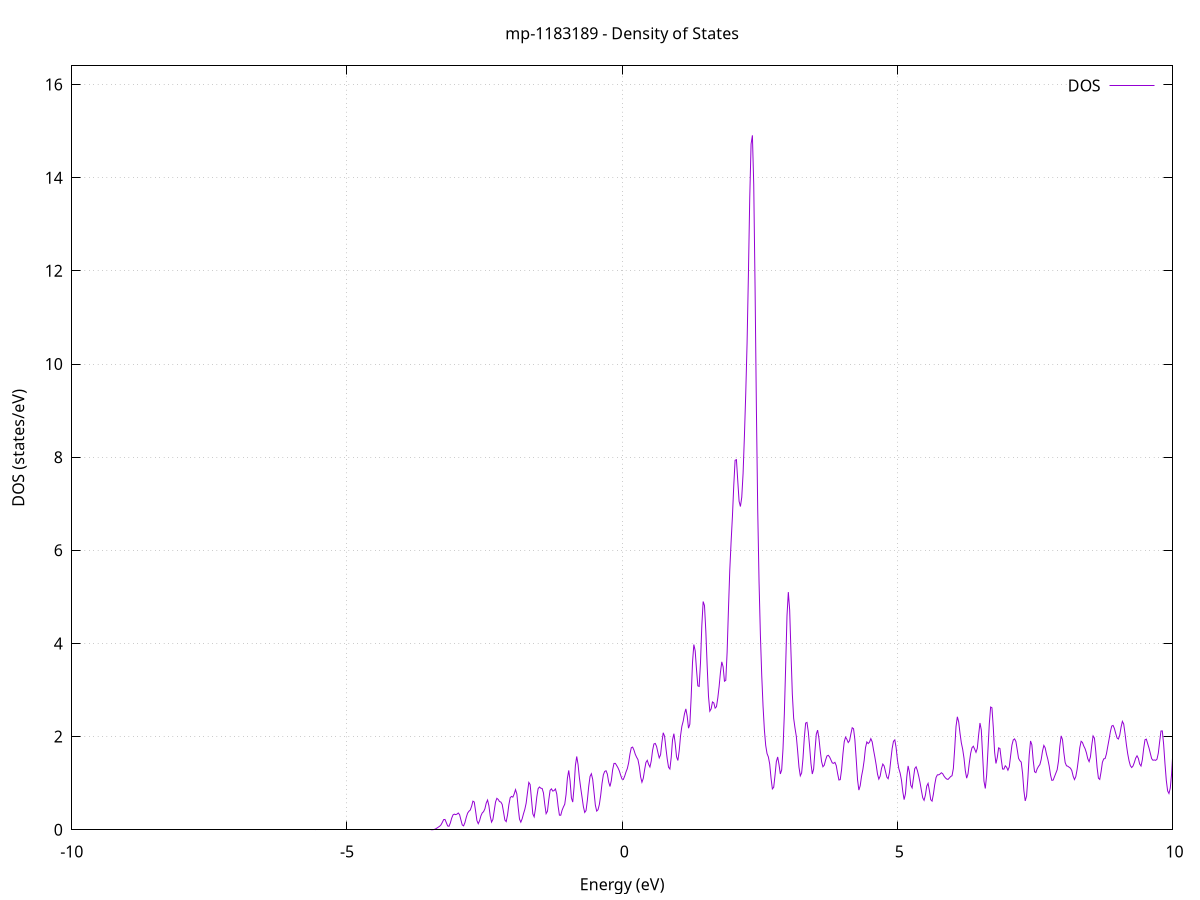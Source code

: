 set title 'mp-1183189 - Density of States'
set xlabel 'Energy (eV)'
set ylabel 'DOS (states/eV)'
set grid
set xrange [-10:10]
set yrange [0:16.401]
set xzeroaxis lt -1
set terminal png size 800,600
set output 'mp-1183189_dos_gnuplot.png'
plot '-' using 1:2 with lines title 'DOS'
-5.564800 0.000000
-5.540700 0.000000
-5.516500 0.000000
-5.492300 0.000000
-5.468100 0.000000
-5.443900 0.000000
-5.419700 0.000000
-5.395600 0.000000
-5.371400 0.000000
-5.347200 0.000000
-5.323000 0.000000
-5.298800 0.000000
-5.274700 0.000000
-5.250500 0.000000
-5.226300 0.000000
-5.202100 0.000000
-5.177900 0.000000
-5.153700 0.000000
-5.129600 0.000000
-5.105400 0.000000
-5.081200 0.000000
-5.057000 0.000000
-5.032800 0.000000
-5.008700 0.000000
-4.984500 0.000000
-4.960300 0.000000
-4.936100 0.000000
-4.911900 0.000000
-4.887800 0.000000
-4.863600 0.000000
-4.839400 0.000000
-4.815200 0.000000
-4.791000 0.000000
-4.766800 0.000000
-4.742700 0.000000
-4.718500 0.000000
-4.694300 0.000000
-4.670100 0.000000
-4.645900 0.000000
-4.621800 0.000000
-4.597600 0.000000
-4.573400 0.000000
-4.549200 0.000000
-4.525000 0.000000
-4.500800 0.000000
-4.476700 0.000000
-4.452500 0.000000
-4.428300 0.000000
-4.404100 0.000000
-4.379900 0.000000
-4.355800 0.000000
-4.331600 0.000000
-4.307400 0.000000
-4.283200 0.000000
-4.259000 0.000000
-4.234800 0.000000
-4.210700 0.000000
-4.186500 0.000000
-4.162300 0.000000
-4.138100 0.000000
-4.113900 0.000000
-4.089800 0.000000
-4.065600 0.000000
-4.041400 0.000000
-4.017200 0.000000
-3.993000 0.000000
-3.968800 0.000000
-3.944700 0.000000
-3.920500 0.000000
-3.896300 0.000000
-3.872100 0.000000
-3.847900 0.000000
-3.823800 0.000000
-3.799600 0.000000
-3.775400 0.000000
-3.751200 0.000000
-3.727000 0.000000
-3.702800 0.000000
-3.678700 0.000000
-3.654500 0.000000
-3.630300 0.000000
-3.606100 0.000000
-3.581900 0.000000
-3.557800 0.000000
-3.533600 0.000000
-3.509400 0.000000
-3.485200 0.000000
-3.461000 0.000300
-3.436800 0.001900
-3.412700 0.007500
-3.388500 0.019700
-3.364300 0.037600
-3.340100 0.057000
-3.315900 0.076300
-3.291800 0.104700
-3.267600 0.158500
-3.243400 0.218300
-3.219200 0.222000
-3.195000 0.154400
-3.170800 0.082600
-3.146700 0.074700
-3.122500 0.143300
-3.098300 0.245500
-3.074100 0.318000
-3.049900 0.335800
-3.025800 0.325700
-3.001600 0.335600
-2.977400 0.360300
-2.953200 0.323300
-2.929000 0.208100
-2.904800 0.102900
-2.880700 0.083900
-2.856500 0.155100
-2.832300 0.267200
-2.808100 0.357200
-2.783900 0.398000
-2.759800 0.423300
-2.735600 0.504100
-2.711400 0.614900
-2.687200 0.595900
-2.663000 0.401700
-2.638800 0.197800
-2.614700 0.130400
-2.590500 0.195000
-2.566300 0.298500
-2.542100 0.361700
-2.517900 0.389000
-2.493800 0.450300
-2.469600 0.573100
-2.445400 0.638600
-2.421200 0.516900
-2.397000 0.293000
-2.372900 0.164400
-2.348700 0.221400
-2.324500 0.410500
-2.300300 0.596300
-2.276100 0.675300
-2.251900 0.650700
-2.227800 0.605400
-2.203600 0.595200
-2.179400 0.544200
-2.155200 0.382200
-2.131000 0.209700
-2.106900 0.175100
-2.082700 0.316000
-2.058500 0.536500
-2.034300 0.689300
-2.010100 0.716200
-1.985900 0.701200
-1.961800 0.767900
-1.937600 0.862000
-1.913400 0.770100
-1.889200 0.481100
-1.865000 0.229300
-1.840900 0.163000
-1.816700 0.236400
-1.792500 0.343200
-1.768300 0.438900
-1.744100 0.571900
-1.719900 0.800900
-1.695800 1.016500
-1.671600 0.972200
-1.647400 0.651500
-1.623200 0.342300
-1.599000 0.277600
-1.574900 0.450200
-1.550700 0.706400
-1.526500 0.883900
-1.502300 0.918600
-1.478100 0.893200
-1.453900 0.886700
-1.429800 0.791600
-1.405600 0.544800
-1.381400 0.345900
-1.357200 0.397900
-1.333000 0.643500
-1.308900 0.847300
-1.284700 0.878700
-1.260500 0.830500
-1.236300 0.841600
-1.212100 0.876400
-1.187900 0.766700
-1.163800 0.509100
-1.139600 0.313300
-1.115400 0.312500
-1.091200 0.420000
-1.067000 0.490300
-1.042900 0.548900
-1.018700 0.761700
-0.994500 1.109300
-0.970300 1.274400
-0.946100 1.051300
-0.921900 0.685200
-0.897800 0.594300
-0.873600 0.916100
-0.849400 1.379900
-0.825200 1.574000
-0.801000 1.401100
-0.776900 1.117600
-0.752700 0.897700
-0.728500 0.697900
-0.704300 0.496800
-0.680100 0.372000
-0.655900 0.413800
-0.631800 0.636500
-0.607600 0.929900
-0.583400 1.144200
-0.559200 1.203000
-0.535000 1.081400
-0.510900 0.807500
-0.486700 0.528200
-0.462500 0.401200
-0.438300 0.430500
-0.414100 0.543200
-0.389900 0.739000
-0.365800 0.992900
-0.341600 1.178600
-0.317400 1.251800
-0.293200 1.268000
-0.269000 1.196800
-0.244900 1.024800
-0.220700 0.929100
-0.196500 1.058000
-0.172300 1.291300
-0.148100 1.424200
-0.123900 1.426100
-0.099800 1.380700
-0.075600 1.330500
-0.051400 1.264800
-0.027200 1.171900
-0.003000 1.090200
0.021100 1.080200
0.045300 1.149000
0.069500 1.239300
0.093700 1.313300
0.117900 1.436900
0.142000 1.627300
0.166200 1.761500
0.190400 1.775500
0.214600 1.711200
0.238800 1.619900
0.263000 1.557900
0.287100 1.506900
0.311300 1.360300
0.335500 1.136500
0.359700 1.020800
0.383900 1.104000
0.408000 1.286600
0.432200 1.445800
0.456400 1.491200
0.480600 1.405700
0.504800 1.347800
0.529000 1.477300
0.553100 1.705700
0.577300 1.841800
0.601500 1.854100
0.625700 1.789000
0.649900 1.658100
0.674000 1.543800
0.698200 1.610100
0.722400 1.876200
0.746600 2.083200
0.770800 2.008500
0.795000 1.756700
0.819100 1.520600
0.843300 1.342200
0.867500 1.304900
0.891700 1.553500
0.915900 1.932400
0.940000 2.063300
0.964200 1.853400
0.988400 1.567500
1.012600 1.487700
1.036800 1.694800
1.061000 2.017100
1.085100 2.221300
1.109300 2.332300
1.133500 2.493300
1.157700 2.595500
1.181900 2.438000
1.206000 2.180600
1.230200 2.265700
1.254400 2.855200
1.278600 3.595400
1.302800 3.976700
1.327000 3.842700
1.351100 3.441000
1.375300 3.089800
1.399500 3.077900
1.423700 3.588600
1.447900 4.386700
1.472000 4.900700
1.496200 4.813400
1.520400 4.264800
1.544600 3.528100
1.568800 2.869800
1.593000 2.545900
1.617100 2.595700
1.641300 2.744900
1.665500 2.723400
1.689700 2.611700
1.713900 2.643000
1.738000 2.829000
1.762200 3.077000
1.786400 3.380900
1.810600 3.605700
1.834800 3.497800
1.859000 3.189800
1.883100 3.209500
1.907300 3.809100
1.931500 4.726900
1.955700 5.572800
1.979900 6.184600
2.004000 6.730900
2.028200 7.393400
2.052400 7.932900
2.076600 7.946400
2.100800 7.491200
2.125000 7.052000
2.149100 6.940400
2.173300 7.139200
2.197500 7.648900
2.221700 8.451900
2.245900 9.369400
2.270000 10.448400
2.294200 11.922800
2.318400 13.559100
2.342600 14.721500
2.366800 14.909800
2.391000 13.855700
2.415100 11.656800
2.439300 9.044100
2.463500 6.862800
2.487700 5.312200
2.511900 4.186200
2.536000 3.325600
2.560200 2.651400
2.584400 2.148000
2.608600 1.811400
2.632800 1.635300
2.656900 1.563500
2.681100 1.411000
2.705300 1.109200
2.729500 0.877300
2.753700 0.911800
2.777900 1.172100
2.802000 1.464900
2.826200 1.563600
2.850400 1.398400
2.874600 1.198600
2.898800 1.284400
2.922900 1.738300
2.947100 2.485200
2.971300 3.516100
2.995500 4.595400
3.019700 5.103500
3.043900 4.717100
3.068000 3.796800
3.092200 2.914100
3.116400 2.394100
3.140600 2.185400
3.164800 2.005100
3.188900 1.690100
3.213100 1.344700
3.237300 1.158400
3.261500 1.221100
3.285700 1.528800
3.309900 1.973500
3.334000 2.290400
3.358200 2.305100
3.382400 2.102400
3.406600 1.786900
3.430800 1.424600
3.454900 1.197400
3.479100 1.302300
3.503300 1.688600
3.527500 2.052400
3.551700 2.139800
3.575900 1.962000
3.600000 1.689200
3.624200 1.461100
3.648400 1.353000
3.672600 1.387300
3.696800 1.498500
3.720900 1.584000
3.745100 1.599000
3.769300 1.563600
3.793500 1.501100
3.817700 1.435900
3.841900 1.426600
3.866000 1.447600
3.890200 1.378500
3.914400 1.212400
3.938600 1.069200
3.962800 1.076200
3.986900 1.292200
4.011100 1.623000
4.035300 1.890200
4.059500 1.989400
4.083700 1.941100
4.107900 1.873100
4.132000 1.912300
4.156200 2.058900
4.180400 2.190500
4.204600 2.168500
4.228800 1.934300
4.252900 1.519400
4.277100 1.074700
4.301300 0.851900
4.325500 0.944900
4.349700 1.147700
4.373900 1.294300
4.398000 1.494300
4.422200 1.764600
4.446400 1.885700
4.470600 1.851100
4.494800 1.881700
4.518900 1.955900
4.543100 1.887800
4.567300 1.717200
4.591500 1.563100
4.615700 1.392800
4.639900 1.195900
4.664000 1.088000
4.688200 1.152100
4.712400 1.314500
4.736600 1.410900
4.760800 1.369600
4.784900 1.249900
4.809100 1.131200
4.833300 1.095900
4.857500 1.231000
4.881700 1.498600
4.905900 1.744300
4.930000 1.899500
4.954200 1.929700
4.978400 1.761900
5.002600 1.493600
5.026800 1.314500
5.050900 1.218700
5.075100 1.067700
5.099300 0.821200
5.123500 0.647100
5.147700 0.771800
5.171800 1.137900
5.196000 1.370600
5.220200 1.235300
5.244400 0.956500
5.268600 0.899500
5.292800 1.105100
5.316900 1.314000
5.341100 1.351700
5.365300 1.268700
5.389500 1.149300
5.413700 1.007900
5.437800 0.841300
5.462000 0.686600
5.486200 0.632300
5.510400 0.745400
5.534600 0.938100
5.558800 0.996100
5.582900 0.841200
5.607100 0.646800
5.631300 0.615000
5.655500 0.763000
5.679700 0.970300
5.703800 1.123100
5.728000 1.179200
5.752200 1.179400
5.776400 1.197600
5.800600 1.224200
5.824800 1.202500
5.848900 1.151700
5.873100 1.114600
5.897300 1.089400
5.921500 1.081200
5.945700 1.112000
5.969800 1.143600
5.994000 1.160300
6.018200 1.317200
6.042400 1.739500
6.066600 2.217700
6.090800 2.425900
6.114900 2.316600
6.139100 2.071600
6.163300 1.865700
6.187500 1.727800
6.211700 1.536800
6.235800 1.265700
6.260000 1.107400
6.284200 1.201100
6.308400 1.438800
6.332600 1.643100
6.356800 1.760800
6.380900 1.793800
6.405100 1.731900
6.429300 1.662400
6.453500 1.750900
6.477700 2.040200
6.501800 2.291900
6.526000 2.143200
6.550200 1.588400
6.574400 1.045000
6.598600 0.886400
6.622800 1.170800
6.646900 1.714500
6.671100 2.272000
6.695300 2.635600
6.719500 2.619000
6.743700 2.197900
6.767800 1.668700
6.792000 1.423400
6.816200 1.548800
6.840400 1.758600
6.864600 1.744900
6.888800 1.507200
6.912900 1.303900
6.937100 1.303000
6.961300 1.373600
6.985500 1.343600
7.009700 1.278200
7.033800 1.349500
7.058000 1.581000
7.082200 1.815100
7.106400 1.927900
7.130600 1.951600
7.154800 1.894400
7.178900 1.718000
7.203100 1.533100
7.227300 1.483300
7.251500 1.453200
7.275700 1.215100
7.299800 0.838400
7.324000 0.619700
7.348200 0.722900
7.372400 1.111000
7.396600 1.603100
7.420800 1.907000
7.444900 1.823800
7.469100 1.491700
7.493300 1.246600
7.517500 1.227000
7.541700 1.309300
7.565800 1.361900
7.590000 1.399100
7.614200 1.508500
7.638400 1.690800
7.662600 1.811200
7.686700 1.759000
7.710900 1.621000
7.735100 1.512000
7.759300 1.369300
7.783500 1.176800
7.807700 1.060700
7.831800 1.067300
7.856000 1.141100
7.880200 1.214800
7.904400 1.288800
7.928600 1.476200
7.952700 1.795400
7.976900 2.016400
8.001100 1.935100
8.025300 1.660000
8.049500 1.444200
8.073700 1.374400
8.097800 1.364300
8.122000 1.342600
8.146200 1.322200
8.170400 1.270400
8.194600 1.151100
8.218700 1.077900
8.242900 1.141800
8.267100 1.297600
8.291300 1.517800
8.315500 1.763400
8.339700 1.900200
8.363800 1.874500
8.388000 1.798000
8.412200 1.739500
8.436400 1.649700
8.460600 1.525000
8.484700 1.462800
8.508900 1.565600
8.533100 1.814400
8.557300 2.014800
8.581500 1.967400
8.605700 1.682900
8.629800 1.339200
8.654000 1.108200
8.678200 1.081200
8.702400 1.246600
8.726600 1.449800
8.750700 1.522400
8.774900 1.528800
8.799100 1.627200
8.823300 1.786800
8.847500 1.942300
8.871700 2.107800
8.895800 2.226800
8.920000 2.240400
8.944200 2.175400
8.968400 2.067100
8.992600 1.971300
9.016700 1.948300
9.040900 2.029000
9.065100 2.200800
9.089300 2.327800
9.113500 2.269900
9.137700 2.064200
9.161800 1.830800
9.186000 1.633200
9.210200 1.482000
9.234400 1.376200
9.258600 1.336200
9.282700 1.368800
9.306900 1.445500
9.331100 1.537900
9.355300 1.587700
9.379500 1.533100
9.403700 1.412000
9.427800 1.369100
9.452000 1.501700
9.476200 1.745000
9.500400 1.933300
9.524600 1.946400
9.548700 1.850400
9.572900 1.756100
9.597100 1.641500
9.621300 1.527200
9.645500 1.492800
9.669700 1.499200
9.693800 1.490300
9.718000 1.515200
9.742200 1.645300
9.766400 1.889400
9.790600 2.121000
9.814700 2.122900
9.838900 1.836200
9.863100 1.423800
9.887300 1.061600
9.911500 0.834600
9.935700 0.779000
9.959800 0.897200
9.984000 1.204900
10.008200 1.702100
10.032400 2.190200
10.056600 2.367000
10.080700 2.251300
10.104900 2.159300
10.129100 2.219600
10.153300 2.246200
10.177500 2.063800
10.201600 1.763500
10.225800 1.496900
10.250000 1.249800
10.274200 1.053100
10.298400 1.044100
10.322600 1.247100
10.346700 1.579600
10.370900 1.990100
10.395100 2.411500
10.419300 2.723400
10.443500 2.856400
10.467600 2.779100
10.491800 2.474300
10.516000 2.053500
10.540200 1.673600
10.564400 1.412500
10.588600 1.341400
10.612700 1.498700
10.636900 1.791600
10.661100 2.004400
10.685300 1.961300
10.709500 1.696600
10.733600 1.400700
10.757800 1.230900
10.782000 1.215700
10.806200 1.297200
10.830400 1.420500
10.854600 1.648400
10.878700 2.054100
10.902900 2.452000
10.927100 2.557600
10.951300 2.302300
10.975500 1.811900
10.999600 1.311800
11.023800 1.043700
11.048000 1.108100
11.072200 1.395100
11.096400 1.661000
11.120600 1.743400
11.144700 1.726800
11.168900 1.775900
11.193100 1.866600
11.217300 1.832000
11.241500 1.671900
11.265600 1.608400
11.289800 1.768200
11.314000 2.010200
11.338200 2.100500
11.362400 1.958700
11.386600 1.712300
11.410700 1.546900
11.434900 1.579400
11.459100 1.798300
11.483300 2.053300
11.507500 2.225600
11.531600 2.313600
11.555800 2.284000
11.580000 2.106500
11.604200 1.891900
11.628400 1.788200
11.652600 1.864300
11.676700 2.091200
11.700900 2.362300
11.725100 2.568200
11.749300 2.620500
11.773500 2.463400
11.797600 2.157400
11.821800 1.901600
11.846000 1.823300
11.870200 1.838400
11.894400 1.885500
11.918600 1.993700
11.942700 2.059400
11.966900 1.927000
11.991100 1.649400
12.015300 1.462500
12.039500 1.583700
12.063600 2.022700
12.087800 2.561800
12.112000 2.958300
12.136200 3.021000
12.160400 2.689800
12.184600 2.234900
12.208700 2.002000
12.232900 2.007700
12.257100 2.093900
12.281300 2.212400
12.305500 2.410600
12.329600 2.660300
12.353800 2.773600
12.378000 2.569800
12.402200 2.127400
12.426400 1.740700
12.450600 1.583400
12.474700 1.613700
12.498900 1.740800
12.523100 1.894500
12.547300 2.044900
12.571500 2.214900
12.595600 2.390500
12.619800 2.458700
12.644000 2.359000
12.668200 2.216500
12.692400 2.139900
12.716500 2.065100
12.740700 1.967700
12.764900 1.890700
12.789100 1.777500
12.813300 1.603200
12.837500 1.502600
12.861600 1.579700
12.885800 1.758400
12.910000 1.909100
12.934200 1.978200
12.958400 1.997100
12.982500 2.064500
13.006700 2.235300
13.030900 2.384300
13.055100 2.336000
13.079300 2.074100
13.103500 1.682900
13.127600 1.296300
13.151800 1.094600
13.176000 1.168800
13.200200 1.492100
13.224400 1.997100
13.248500 2.548200
13.272700 2.902700
13.296900 2.876800
13.321100 2.612200
13.345300 2.515600
13.369500 2.820800
13.393600 3.308300
13.417800 3.539800
13.442000 3.292900
13.466200 2.775900
13.490400 2.431200
13.514500 2.379600
13.538700 2.310300
13.562900 2.075700
13.587100 1.897800
13.611300 1.905100
13.635500 1.939400
13.659600 1.850100
13.683800 1.713100
13.708000 1.695600
13.732200 1.780800
13.756400 1.813100
13.780500 1.723100
13.804700 1.529400
13.828900 1.337500
13.853100 1.354000
13.877300 1.690500
13.901500 2.154900
13.925600 2.365400
13.949800 2.143600
13.974000 1.715000
13.998200 1.407600
14.022400 1.299600
14.046500 1.289900
14.070700 1.284100
14.094900 1.238900
14.119100 1.239400
14.143300 1.468300
14.167500 1.924300
14.191600 2.293900
14.215800 2.317200
14.240000 2.124800
14.264200 2.010700
14.288400 2.050700
14.312500 2.059200
14.336700 1.937300
14.360900 1.924600
14.385100 2.199000
14.409300 2.446500
14.433500 2.314100
14.457600 2.010300
14.481800 1.946300
14.506000 2.158400
14.530200 2.471800
14.554400 2.769600
14.578500 2.957600
14.602700 3.064300
14.626900 3.196300
14.651100 3.285500
14.675300 3.221700
14.699500 3.079100
14.723600 2.945800
14.747800 2.712700
14.772000 2.286700
14.796200 1.838700
14.820400 1.576400
14.844500 1.455500
14.868700 1.387800
14.892900 1.488000
14.917100 1.837800
14.941300 2.295500
14.965500 2.674600
14.989600 2.871600
15.013800 2.847600
15.038000 2.643400
15.062200 2.345200
15.086400 2.079600
15.110500 2.006700
15.134700 2.159700
15.158900 2.386000
15.183100 2.497500
15.207300 2.486500
15.231400 2.486900
15.255600 2.464800
15.279800 2.277700
15.304000 1.995200
15.328200 1.796000
15.352400 1.696200
15.376500 1.594300
15.400700 1.492300
15.424900 1.536900
15.449100 1.838400
15.473300 2.275300
15.497400 2.468200
15.521600 2.139000
15.545800 1.524300
15.570000 1.154000
15.594200 1.285100
15.618400 1.731900
15.642500 2.150300
15.666700 2.326000
15.690900 2.230300
15.715100 1.992500
15.739300 1.792500
15.763400 1.692400
15.787600 1.630300
15.811800 1.578800
15.836000 1.654900
15.860200 1.925200
15.884400 2.214000
15.908500 2.352600
15.932700 2.376200
15.956900 2.324600
15.981100 2.184400
16.005300 2.013000
16.029400 1.854400
16.053600 1.741100
16.077800 1.775100
16.102000 1.901000
16.126200 1.899700
16.150400 1.794500
16.174500 1.809800
16.198700 1.972100
16.222900 2.092500
16.247100 2.084600
16.271300 2.127900
16.295400 2.417000
16.319600 2.784900
16.343800 2.868200
16.368000 2.667200
16.392200 2.476400
16.416400 2.409100
16.440500 2.420000
16.464700 2.463500
16.488900 2.428700
16.513100 2.233200
16.537300 1.985400
16.561400 1.856800
16.585600 1.857100
16.609800 1.850500
16.634000 1.740300
16.658200 1.578200
16.682400 1.496600
16.706500 1.593600
16.730700 1.851700
16.754900 2.065600
16.779100 2.037000
16.803300 1.816000
16.827400 1.577400
16.851600 1.483800
16.875800 1.585800
16.900000 1.658100
16.924200 1.468000
16.948400 1.172800
16.972500 1.104600
16.996700 1.287700
17.020900 1.426300
17.045100 1.390500
17.069300 1.449900
17.093400 1.822300
17.117600 2.283700
17.141800 2.483400
17.166000 2.439600
17.190200 2.424700
17.214400 2.490700
17.238500 2.462300
17.262700 2.246400
17.286900 1.894800
17.311100 1.537900
17.335300 1.333700
17.359400 1.340300
17.383600 1.481700
17.407800 1.718100
17.432000 2.070200
17.456200 2.426800
17.480400 2.608800
17.504500 2.610200
17.528700 2.545300
17.552900 2.522300
17.577100 2.569500
17.601300 2.475200
17.625400 2.049000
17.649600 1.509900
17.673800 1.196300
17.698000 1.174200
17.722200 1.316000
17.746300 1.498100
17.770500 1.683200
17.794700 1.920800
17.818900 2.217600
17.843100 2.448400
17.867300 2.483200
17.891400 2.363000
17.915600 2.265500
17.939800 2.305100
17.964000 2.441400
17.988200 2.546900
18.012300 2.528100
18.036500 2.372200
18.060700 2.156800
18.084900 2.082100
18.109100 2.277900
18.133300 2.536600
18.157400 2.591600
18.181600 2.501100
18.205800 2.406200
18.230000 2.312500
18.254200 2.286800
18.278300 2.421000
18.302500 2.565300
18.326700 2.441800
18.350900 2.071800
18.375100 1.839400
18.399300 2.019500
18.423400 2.427200
18.447600 2.618100
18.471800 2.363700
18.496000 1.914200
18.520200 1.689000
18.544300 1.763700
18.568500 1.904400
18.592700 1.947500
18.616900 1.872800
18.641100 1.721700
18.665300 1.586300
18.689400 1.585200
18.713600 1.759400
18.737800 1.986400
18.762000 2.141100
18.786200 2.252000
18.810300 2.325400
18.834500 2.258800
18.858700 2.154500
18.882900 2.265400
18.907100 2.527200
18.931300 2.664800
18.955400 2.596600
18.979600 2.462500
19.003800 2.468800
19.028000 2.608800
19.052200 2.654100
19.076300 2.600200
19.100500 2.653400
19.124700 2.823000
19.148900 2.956400
19.173100 2.943200
19.197300 2.783400
19.221400 2.679400
19.245600 2.830500
19.269800 3.024300
19.294000 2.839300
19.318200 2.313900
19.342300 1.931000
19.366500 1.901600
19.390700 1.991900
19.414900 2.073200
19.439100 2.257600
19.463300 2.523300
19.487400 2.703500
19.511600 2.720300
19.535800 2.644300
19.560000 2.624200
19.584200 2.696700
19.608300 2.780800
19.632500 2.860500
19.656700 2.938900
19.680900 2.977300
19.705100 2.980300
19.729300 2.963100
19.753400 2.884400
19.777600 2.697300
19.801800 2.426900
19.826000 2.156400
19.850200 1.971500
19.874300 1.949800
19.898500 2.113600
19.922700 2.343100
19.946900 2.466700
19.971100 2.432200
19.995200 2.281000
20.019400 2.084800
20.043600 1.905500
20.067800 1.743700
20.092000 1.647800
20.116200 1.761300
20.140300 2.165800
20.164500 2.738600
20.188700 3.192700
20.212900 3.274700
20.237100 2.985800
20.261200 2.639100
20.285400 2.538500
20.309600 2.636600
20.333800 2.719400
20.358000 2.702100
20.382200 2.543800
20.406300 2.269600
20.430500 2.107100
20.454700 2.142800
20.478900 2.119700
20.503100 1.915300
20.527200 1.812100
20.551400 1.990000
20.575600 2.178100
20.599800 2.123200
20.624000 1.935200
20.648200 1.816800
20.672300 1.891600
20.696500 2.218500
20.720700 2.646200
20.744900 2.858200
20.769100 2.735900
20.793200 2.519600
20.817400 2.543300
20.841600 2.818200
20.865800 2.981800
20.890000 2.819000
20.914200 2.641400
20.938300 2.840500
20.962500 3.316100
20.986700 3.619100
21.010900 3.451100
21.035100 2.900300
21.059200 2.300800
21.083400 1.933600
21.107600 1.840400
21.131800 1.854200
21.156000 1.815000
21.180200 1.750100
21.204300 1.794600
21.228500 1.968000
21.252700 2.116100
21.276900 2.170500
21.301100 2.272800
21.325200 2.460500
21.349400 2.541900
21.373600 2.407100
21.397800 2.180500
21.422000 2.033300
21.446200 2.078500
21.470300 2.429900
21.494500 3.051000
21.518700 3.560800
21.542900 3.610100
21.567100 3.365200
21.591200 3.209600
21.615400 3.224100
21.639600 3.175700
21.663800 2.859000
21.688000 2.407200
21.712200 2.122700
21.736300 2.003100
21.760500 1.794500
21.784700 1.538300
21.808900 1.616000
21.833100 2.150900
21.857200 2.745900
21.881400 3.042300
21.905600 3.171900
21.929800 3.300400
21.954000 3.206700
21.978200 2.748100
22.002300 2.230800
22.026500 1.982200
22.050700 1.931000
22.074900 1.830600
22.099100 1.720100
22.123200 1.833700
22.147400 2.116300
22.171600 2.270800
22.195800 2.184100
22.220000 1.990900
22.244200 1.904500
22.268300 2.074400
22.292500 2.440600
22.316700 2.747800
22.340900 2.776300
22.365100 2.602800
22.389200 2.528400
22.413400 2.634100
22.437600 2.697300
22.461800 2.580000
22.486000 2.347500
22.510100 2.139000
22.534300 2.102700
22.558500 2.267300
22.582700 2.475700
22.606900 2.561200
22.631100 2.507700
22.655200 2.387600
22.679400 2.253500
22.703600 2.147700
22.727800 2.115300
22.752000 2.169000
22.776100 2.297500
22.800300 2.458000
22.824500 2.532900
22.848700 2.415100
22.872900 2.227300
22.897100 2.224600
22.921200 2.389500
22.945400 2.505500
22.969600 2.567500
22.993800 2.686600
23.018000 2.840500
23.042100 3.049500
23.066300 3.422900
23.090500 3.873500
23.114700 4.039500
23.138900 3.630400
23.163100 2.848500
23.187200 2.206500
23.211400 1.989600
23.235600 2.186200
23.259800 2.626100
23.284000 2.951300
23.308100 2.847900
23.332300 2.465100
23.356500 2.285600
23.380700 2.532200
23.404900 2.950000
23.429100 3.209100
23.453200 3.353100
23.477400 3.561700
23.501600 3.560200
23.525800 2.975700
23.550000 2.148400
23.574100 1.820600
23.598300 2.238400
23.622500 2.930500
23.646700 3.237500
23.670900 3.016900
23.695100 2.647000
23.719200 2.381000
23.743400 2.156300
23.767600 1.943300
23.791800 1.849900
23.816000 1.910700
23.840100 2.095900
23.864300 2.446900
23.888500 2.876800
23.912700 3.089800
23.936900 2.985000
23.961100 2.742900
23.985200 2.494500
24.009400 2.287300
24.033600 2.221900
24.057800 2.360700
24.082000 2.526500
24.106100 2.464600
24.130300 2.250900
24.154500 2.203400
24.178700 2.486300
24.202900 3.025500
24.227100 3.614200
24.251200 4.000200
24.275400 4.062400
24.299600 3.919600
24.323800 3.765900
24.348000 3.549500
24.372100 3.038400
24.396300 2.365200
24.420500 2.019700
24.444700 2.230700
24.468900 2.715100
24.493100 3.008500
24.517200 2.941700
24.541400 2.738100
24.565600 2.582400
24.589800 2.447000
24.614000 2.345800
24.638100 2.262700
24.662300 2.083700
24.686500 1.884000
24.710700 1.830500
24.734900 1.841300
24.759100 1.809200
24.783200 1.927900
24.807400 2.379100
24.831600 2.955300
24.855800 3.277000
24.880000 3.208800
24.904100 2.930600
24.928300 2.688000
24.952500 2.601500
24.976700 2.642800
25.000900 2.634200
25.025000 2.450900
25.049200 2.245500
25.073400 2.253600
25.097600 2.500600
25.121800 2.767200
25.146000 2.807600
25.170100 2.676500
25.194300 2.635600
25.218500 2.741300
25.242700 2.838900
25.266900 2.877900
25.291000 2.925500
25.315200 2.897500
25.339400 2.698500
25.363600 2.529900
25.387800 2.588300
25.412000 2.787200
25.436100 3.002300
25.460300 3.186900
25.484500 3.254700
25.508700 3.143800
25.532900 3.002700
25.557000 3.045400
25.581200 3.172400
25.605400 3.081800
25.629600 2.809900
25.653800 2.735600
25.678000 2.966500
25.702100 3.181100
25.726300 3.196900
25.750500 3.171700
25.774700 3.144600
25.798900 2.971400
25.823000 2.724300
25.847200 2.646800
25.871400 2.814800
25.895600 3.072600
25.919800 3.172900
25.944000 2.997300
25.968100 2.692900
25.992300 2.473600
26.016500 2.384600
26.040700 2.409700
26.064900 2.592800
26.089000 2.819200
26.113200 2.811400
26.137400 2.620000
26.161600 2.601800
26.185800 2.771000
26.210000 2.783200
26.234100 2.523300
26.258300 2.193000
26.282500 2.061900
26.306700 2.346400
26.330900 2.897900
26.355000 3.180800
26.379200 2.954700
26.403400 2.545700
26.427600 2.329800
26.451800 2.352000
26.476000 2.460000
26.500100 2.579800
26.524300 2.760900
26.548500 3.005700
26.572700 3.238800
26.596900 3.361600
26.621000 3.275900
26.645200 3.052000
26.669400 2.817000
26.693600 2.522400
26.717800 2.205800
26.742000 2.047900
26.766100 2.036200
26.790300 1.999200
26.814500 1.926400
26.838700 1.970300
26.862900 2.181900
26.887000 2.476900
26.911200 2.744400
26.935400 2.907600
26.959600 3.034100
26.983800 3.281900
27.008000 3.624800
27.032100 3.826800
27.056300 3.770100
27.080500 3.526600
27.104700 3.155800
27.128900 2.717600
27.153000 2.316200
27.177200 2.072500
27.201400 2.085000
27.225600 2.328700
27.249800 2.676500
27.274000 3.039200
27.298100 3.404700
27.322300 3.667900
27.346500 3.572300
27.370700 3.064200
27.394900 2.542200
27.419000 2.382700
27.443200 2.418300
27.467400 2.350300
27.491600 2.307800
27.515800 2.535500
27.539900 2.937000
27.564100 3.295800
27.588300 3.564300
27.612500 3.648500
27.636700 3.388900
27.660900 2.942700
27.685000 2.714600
27.709200 2.895700
27.733400 3.237500
27.757600 3.272400
27.781800 2.850000
27.805900 2.402000
27.830100 2.420700
27.854300 2.853900
27.878500 3.320200
27.902700 3.588200
27.926900 3.600000
27.951000 3.367100
27.975200 3.041800
27.999400 2.836100
28.023600 2.803400
28.047800 2.819700
28.071900 2.750100
28.096100 2.625700
28.120300 2.570000
28.144500 2.637100
28.168700 2.813900
28.192900 2.943500
28.217000 2.816500
28.241200 2.551700
28.265400 2.500600
28.289600 2.672200
28.313800 2.701100
28.337900 2.419100
28.362100 2.021900
28.386300 1.701900
28.410500 1.553200
28.434700 1.695300
28.458900 2.096900
28.483000 2.448900
28.507200 2.481400
28.531400 2.254300
28.555600 1.970200
28.579800 1.778800
28.603900 1.837800
28.628100 2.168400
28.652300 2.550600
28.676500 2.836300
28.700700 3.032900
28.724900 3.116000
28.749000 3.155900
28.773200 3.286400
28.797400 3.430400
28.821600 3.419000
28.845800 3.258700
28.869900 3.105300
28.894100 3.114000
28.918300 3.265200
28.942500 3.347400
28.966700 3.320800
28.990900 3.386700
29.015000 3.535800
29.039200 3.530500
29.063400 3.262200
29.087600 2.803600
29.111800 2.375200
29.135900 2.207800
29.160100 2.276000
29.184300 2.384700
29.208500 2.449900
29.232700 2.462600
29.256900 2.327700
29.281000 2.040900
29.305200 1.861800
29.329400 2.063700
29.353600 2.622800
29.377800 3.177900
29.401900 3.399800
29.426100 3.354500
29.450300 3.264200
29.474500 3.146500
29.498700 2.896900
29.522900 2.586600
29.547000 2.435800
29.571200 2.526300
29.595400 2.780900
29.619600 3.146600
29.643800 3.567200
29.667900 3.765100
29.692100 3.442100
29.716300 2.792500
29.740500 2.363800
29.764700 2.460700
29.788900 2.928900
29.813000 3.378200
29.837200 3.541100
29.861400 3.404000
29.885600 3.106600
29.909800 2.900000
29.933900 2.980700
29.958100 3.199800
29.982300 3.233800
30.006500 3.084300
30.030700 2.961700
30.054800 2.832900
30.079000 2.612600
30.103200 2.499500
30.127400 2.718700
30.151600 3.155400
30.175800 3.418200
30.199900 3.313300
30.224100 3.108200
30.248300 3.110900
30.272500 3.313200
30.296700 3.600900
30.320800 3.938600
30.345000 4.260400
30.369200 4.373500
30.393400 4.084800
30.417600 3.465500
30.441800 2.877400
30.465900 2.640900
30.490100 2.733100
30.514300 2.853200
30.538500 2.784300
30.562700 2.630200
30.586800 2.622400
30.611000 2.806100
30.635200 3.029400
30.659400 3.137300
30.683600 3.060600
30.707800 2.840700
30.731900 2.670400
30.756100 2.760800
30.780300 3.123900
30.804500 3.524800
30.828700 3.576500
30.852800 3.091700
30.877000 2.367800
30.901200 1.876000
30.925400 1.830000
30.949600 2.130400
30.973800 2.512700
30.997900 2.781200
31.022100 2.989700
31.046300 3.237900
31.070500 3.370200
31.094700 3.242300
31.118800 3.059600
31.143000 3.069300
31.167200 3.263500
31.191400 3.558600
31.215600 3.832600
31.239800 3.831500
31.263900 3.490400
31.288100 3.127000
31.312300 2.999200
31.336500 3.004300
31.360700 2.958500
31.384800 2.838000
31.409000 2.688400
31.433200 2.599300
31.457400 2.700200
31.481600 2.910100
31.505800 2.950700
31.529900 2.698100
31.554100 2.270600
31.578300 1.910700
31.602500 1.811900
31.626700 1.912600
31.650800 2.000900
31.675000 1.987700
31.699200 1.951200
31.723400 1.973000
31.747600 2.052300
31.771800 2.202100
31.795900 2.416400
31.820100 2.567200
31.844300 2.538400
31.868500 2.357500
31.892700 2.153900
31.916800 2.075800
31.941000 2.143900
31.965200 2.176600
31.989400 2.011500
32.013600 1.753000
32.037800 1.635100
32.061900 1.708200
32.086100 1.823400
32.110300 1.844600
32.134500 1.849000
32.158700 2.083500
32.182800 2.605800
32.207000 3.146500
32.231200 3.387300
32.255400 3.197300
32.279600 2.682000
32.303800 2.148800
32.327900 1.844400
32.352100 1.735000
32.376300 1.701700
32.400500 1.723900
32.424700 1.812600
32.448800 1.952700
32.473000 2.094000
32.497200 2.142000
32.521400 2.044800
32.545600 1.874700
32.569700 1.748900
32.593900 1.719900
32.618100 1.694700
32.642300 1.525000
32.666500 1.298500
32.690700 1.302300
32.714800 1.601400
32.739000 1.898800
32.763200 1.888200
32.787400 1.580300
32.811600 1.226200
32.835700 1.042200
32.859900 1.079600
32.884100 1.303500
32.908300 1.685300
32.932500 2.157000
32.956700 2.485200
32.980800 2.453700
33.005000 2.205200
33.029200 2.002200
33.053400 1.851100
33.077600 1.695000
33.101700 1.638900
33.125900 1.761200
33.150100 1.949600
33.174300 2.056400
33.198500 2.026100
33.222700 1.856200
33.246800 1.658800
33.271000 1.660700
33.295200 1.971000
33.319400 2.444200
33.343600 2.797800
33.367700 2.859800
33.391900 2.738300
33.416100 2.733400
33.440300 2.992100
33.464500 3.238600
33.488700 3.130700
33.512800 2.813000
33.537000 2.611700
33.561200 2.504300
33.585400 2.401200
33.609600 2.348000
33.633700 2.310300
33.657900 2.273300
33.682100 2.323000
33.706300 2.450100
33.730500 2.595700
33.754700 2.794100
33.778800 3.023600
33.803000 3.140500
33.827200 3.059600
33.851400 2.791700
33.875600 2.373300
33.899700 1.932500
33.923900 1.666700
33.948100 1.638700
33.972300 1.772000
33.996500 2.031000
34.020700 2.409700
34.044800 2.763600
34.069000 2.927700
34.093200 2.877100
34.117400 2.625700
34.141600 2.361700
34.165700 2.392100
34.189900 2.629600
34.214100 2.696100
34.238300 2.514400
34.262500 2.367400
34.286700 2.478700
34.310800 2.729400
34.335000 2.831700
34.359200 2.675800
34.383400 2.405700
34.407600 2.243500
34.431700 2.268200
34.455900 2.359100
34.480100 2.362800
34.504300 2.209700
34.528500 1.929500
34.552700 1.668800
34.576800 1.600000
34.601000 1.766300
34.625200 2.042100
34.649400 2.286600
34.673600 2.520900
34.697700 2.866500
34.721900 3.329500
34.746100 3.628200
34.770300 3.400900
34.794500 2.772800
34.818700 2.308000
34.842800 2.312800
34.867000 2.546000
34.891200 2.623400
34.915400 2.515000
34.939600 2.432900
34.963700 2.434700
34.987900 2.426500
35.012100 2.350300
35.036300 2.224700
35.060500 2.136500
35.084600 2.179900
35.108800 2.330200
35.133000 2.540900
35.157200 2.874300
35.181400 3.266500
35.205600 3.474500
35.229700 3.410700
35.253900 3.262200
35.278100 3.294100
35.302300 3.504900
35.326500 3.580800
35.350600 3.375100
35.374800 3.060600
35.399000 2.823400
35.423200 2.756000
35.447400 2.816800
35.471600 2.860800
35.495700 2.909000
35.519900 3.068700
35.544100 3.171000
35.568300 2.965000
35.592500 2.556900
35.616600 2.282400
35.640800 2.294700
35.665000 2.473600
35.689200 2.598600
35.713400 2.530600
35.737600 2.288900
35.761700 2.043200
35.785900 2.039700
35.810100 2.421700
35.834300 3.031700
35.858500 3.444200
35.882600 3.437100
35.906800 3.299700
35.931000 3.304000
35.955200 3.267600
35.979400 3.084000
36.003600 3.065000
36.027700 3.375800
36.051900 3.697600
36.076100 3.694800
36.100300 3.505100
36.124500 3.475200
36.148600 3.528300
36.172800 3.277600
36.197000 2.733300
36.221200 2.405800
36.245400 2.598300
36.269600 2.978800
36.293700 3.063700
36.317900 2.804100
36.342100 2.439200
36.366300 2.104700
36.390500 1.895500
36.414600 1.972000
36.438800 2.338700
36.463000 2.799100
36.487200 3.241900
36.511400 3.668400
36.535600 3.906600
36.559700 3.808400
36.583900 3.670300
36.608100 3.773500
36.632300 3.929200
36.656500 3.883500
36.680600 3.592700
36.704800 3.201200
36.729000 2.968100
36.753200 2.938300
36.777400 2.905400
36.801600 2.850200
36.825700 2.989900
36.849900 3.296100
36.874100 3.411700
36.898300 3.176000
36.922500 2.804200
36.946600 2.529900
36.970800 2.508100
36.995000 2.842000
37.019200 3.322600
37.043400 3.587100
37.067600 3.645000
37.091700 3.691000
37.115900 3.599000
37.140100 3.228600
37.164300 2.840900
37.188500 2.686000
37.212600 2.713500
37.236800 2.879200
37.261000 3.144800
37.285200 3.365200
37.309400 3.532400
37.333600 3.853200
37.357700 4.428300
37.381900 4.892500
37.406100 4.769600
37.430300 4.250000
37.454500 3.892900
37.478600 3.730100
37.502800 3.391000
37.527000 2.817200
37.551200 2.356400
37.575400 2.280800
37.599500 2.478600
37.623700 2.651800
37.647900 2.653200
37.672100 2.534900
37.696300 2.518700
37.720500 2.865300
37.744600 3.388900
37.768800 3.552000
37.793000 3.284100
37.817200 2.993000
37.841400 2.856500
37.865500 2.723900
37.889700 2.538700
37.913900 2.543800
37.938100 3.002600
37.962300 3.695900
37.986500 4.093300
38.010600 4.078500
38.034800 3.902400
38.059000 3.606800
38.083200 3.108200
38.107400 2.514400
38.131500 2.023700
38.155700 1.797300
38.179900 1.913800
38.204100 2.224000
38.228300 2.410600
38.252500 2.375600
38.276600 2.327700
38.300800 2.358400
38.325000 2.321200
38.349200 2.217900
38.373400 2.290600
38.397500 2.622600
38.421700 3.009000
38.445900 3.241400
38.470100 3.180600
38.494300 2.791300
38.518500 2.289600
38.542600 1.928000
38.566800 1.737100
38.591000 1.618900
38.615200 1.550000
38.639400 1.621400
38.663500 1.865200
38.687700 2.204600
38.711900 2.514500
38.736100 2.648200
38.760300 2.636700
38.784500 2.635300
38.808600 2.597900
38.832800 2.446700
38.857000 2.303400
38.881200 2.246200
38.905400 2.158400
38.929500 1.922600
38.953700 1.592500
38.977900 1.370300
39.002100 1.456900
39.026300 1.798800
39.050500 2.104100
39.074600 2.213700
39.098800 2.135200
39.123000 1.862100
39.147200 1.491800
39.171400 1.272800
39.195500 1.360900
39.219700 1.628900
39.243900 1.822500
39.268100 1.851100
39.292300 1.806900
39.316500 1.767200
39.340600 1.661300
39.364800 1.402700
39.389000 1.111500
39.413200 0.940700
39.437400 0.816200
39.461500 0.632900
39.485700 0.456200
39.509900 0.370400
39.534100 0.399900
39.558300 0.598100
39.582500 0.937400
39.606600 1.189000
39.630800 1.149800
39.655000 0.908500
39.679200 0.715400
39.703400 0.642300
39.727500 0.548600
39.751700 0.364800
39.775900 0.186400
39.800100 0.094700
39.824300 0.069600
39.848500 0.069200
39.872600 0.092200
39.896800 0.144700
39.921000 0.200300
39.945200 0.230000
39.969400 0.231200
39.993500 0.211800
40.017700 0.178500
40.041900 0.131900
40.066100 0.078000
40.090300 0.041700
40.114400 0.044300
40.138600 0.077300
40.162800 0.102100
40.187000 0.087400
40.211200 0.047900
40.235400 0.017800
40.259500 0.008800
40.283700 0.014200
40.307900 0.023800
40.332100 0.029100
40.356300 0.032000
40.380400 0.041400
40.404600 0.051900
40.428800 0.047100
40.453000 0.028000
40.477200 0.010700
40.501400 0.002800
40.525500 0.001800
40.549700 0.005700
40.573900 0.014500
40.598100 0.023700
40.622300 0.024700
40.646400 0.016400
40.670600 0.006900
40.694800 0.001900
40.719000 0.000300
40.743200 0.000000
40.767400 0.000000
40.791500 0.000000
40.815700 0.000000
40.839900 0.000000
40.864100 0.000000
40.888300 0.000000
40.912400 0.000000
40.936600 0.000000
40.960800 0.000000
40.985000 0.000000
41.009200 0.000000
41.033400 0.000000
41.057500 0.000000
41.081700 0.000000
41.105900 0.000000
41.130100 0.000000
41.154300 0.000000
41.178400 0.000000
41.202600 0.000000
41.226800 0.000000
41.251000 0.000000
41.275200 0.000000
41.299400 0.000000
41.323500 0.000000
41.347700 0.000000
41.371900 0.000000
41.396100 0.000000
41.420300 0.000000
41.444400 0.000000
41.468600 0.000000
41.492800 0.000000
41.517000 0.000000
41.541200 0.000000
41.565400 0.000000
41.589500 0.000000
41.613700 0.000000
41.637900 0.000000
41.662100 0.000000
41.686300 0.000000
41.710400 0.000000
41.734600 0.000000
41.758800 0.000000
41.783000 0.000000
41.807200 0.000000
41.831400 0.000000
41.855500 0.000000
41.879700 0.000000
41.903900 0.000000
41.928100 0.000000
41.952300 0.000000
41.976400 0.000000
42.000600 0.000000
42.024800 0.000000
42.049000 0.000000
42.073200 0.000000
42.097400 0.000000
42.121500 0.000000
42.145700 0.000000
42.169900 0.000000
42.194100 0.000000
42.218300 0.000000
42.242400 0.000000
42.266600 0.000000
42.290800 0.000000
42.315000 0.000000
42.339200 0.000000
42.363400 0.000000
42.387500 0.000000
42.411700 0.000000
42.435900 0.000000
42.460100 0.000000
42.484300 0.000000
42.508400 0.000000
42.532600 0.000000
42.556800 0.000000
42.581000 0.000000
42.605200 0.000000
42.629300 0.000000
42.653500 0.000000
42.677700 0.000000
42.701900 0.000000
42.726100 0.000000
42.750300 0.000000
42.774400 0.000000
42.798600 0.000000
e
